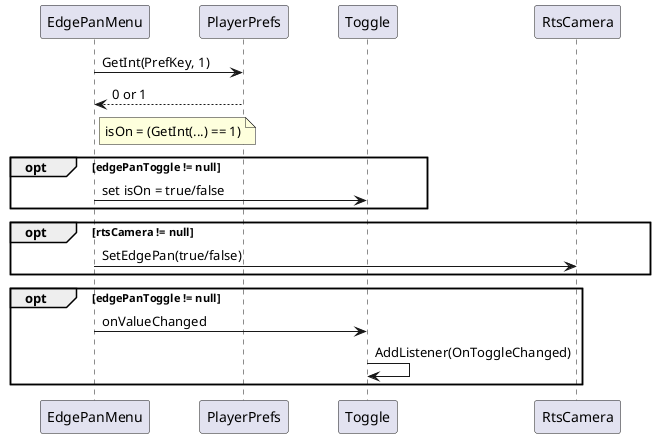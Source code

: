 ﻿@startuml
    skinparam Shadowing false
    skinparam ParticipantPadding 20

    participant EdgePanMenu
    participant PlayerPrefs
    participant Toggle
    participant RtsCamera

    EdgePanMenu -> PlayerPrefs : GetInt(PrefKey, 1)
    PlayerPrefs --> EdgePanMenu : 0 or 1
    note right of EdgePanMenu : isOn = (GetInt(...) == 1)

    opt edgePanToggle != null
        EdgePanMenu -> Toggle : set isOn = true/false
    end opt

    opt rtsCamera != null
        EdgePanMenu -> RtsCamera : SetEdgePan(true/false)
    end opt

    opt edgePanToggle != null 
        EdgePanMenu -> Toggle : onValueChanged
        Toggle -> Toggle : AddListener(OnToggleChanged)
    end opt

@enduml